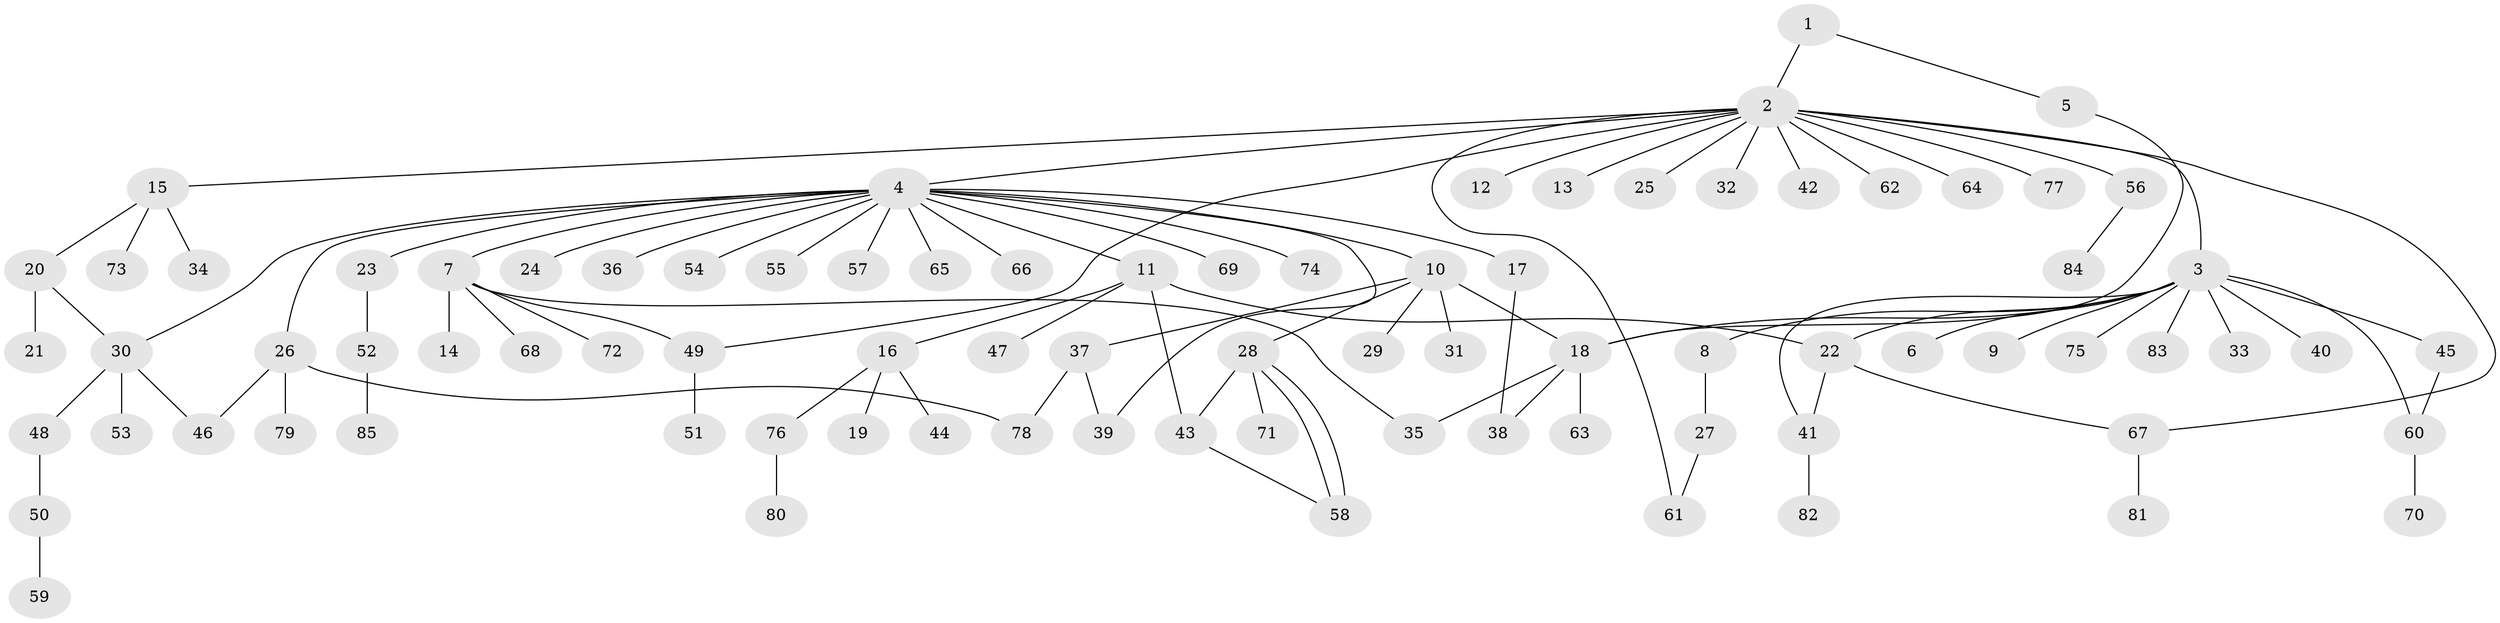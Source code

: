// coarse degree distribution, {16: 0.01694915254237288, 17: 0.01694915254237288, 22: 0.01694915254237288, 2: 0.23728813559322035, 1: 0.6101694915254238, 6: 0.01694915254237288, 5: 0.01694915254237288, 3: 0.06779661016949153}
// Generated by graph-tools (version 1.1) at 2025/18/03/04/25 18:18:03]
// undirected, 85 vertices, 101 edges
graph export_dot {
graph [start="1"]
  node [color=gray90,style=filled];
  1;
  2;
  3;
  4;
  5;
  6;
  7;
  8;
  9;
  10;
  11;
  12;
  13;
  14;
  15;
  16;
  17;
  18;
  19;
  20;
  21;
  22;
  23;
  24;
  25;
  26;
  27;
  28;
  29;
  30;
  31;
  32;
  33;
  34;
  35;
  36;
  37;
  38;
  39;
  40;
  41;
  42;
  43;
  44;
  45;
  46;
  47;
  48;
  49;
  50;
  51;
  52;
  53;
  54;
  55;
  56;
  57;
  58;
  59;
  60;
  61;
  62;
  63;
  64;
  65;
  66;
  67;
  68;
  69;
  70;
  71;
  72;
  73;
  74;
  75;
  76;
  77;
  78;
  79;
  80;
  81;
  82;
  83;
  84;
  85;
  1 -- 2;
  1 -- 5;
  2 -- 3;
  2 -- 4;
  2 -- 12;
  2 -- 13;
  2 -- 15;
  2 -- 25;
  2 -- 32;
  2 -- 42;
  2 -- 49;
  2 -- 56;
  2 -- 61;
  2 -- 62;
  2 -- 64;
  2 -- 67;
  2 -- 77;
  3 -- 6;
  3 -- 8;
  3 -- 9;
  3 -- 18;
  3 -- 22;
  3 -- 33;
  3 -- 40;
  3 -- 41;
  3 -- 45;
  3 -- 60;
  3 -- 75;
  3 -- 83;
  4 -- 7;
  4 -- 10;
  4 -- 11;
  4 -- 17;
  4 -- 23;
  4 -- 24;
  4 -- 26;
  4 -- 30;
  4 -- 36;
  4 -- 39;
  4 -- 54;
  4 -- 55;
  4 -- 57;
  4 -- 65;
  4 -- 66;
  4 -- 69;
  4 -- 74;
  5 -- 18;
  7 -- 14;
  7 -- 35;
  7 -- 49;
  7 -- 68;
  7 -- 72;
  8 -- 27;
  10 -- 18;
  10 -- 28;
  10 -- 29;
  10 -- 31;
  10 -- 37;
  11 -- 16;
  11 -- 22;
  11 -- 43;
  11 -- 47;
  15 -- 20;
  15 -- 34;
  15 -- 73;
  16 -- 19;
  16 -- 44;
  16 -- 76;
  17 -- 38;
  18 -- 35;
  18 -- 38;
  18 -- 63;
  20 -- 21;
  20 -- 30;
  22 -- 41;
  22 -- 67;
  23 -- 52;
  26 -- 46;
  26 -- 78;
  26 -- 79;
  27 -- 61;
  28 -- 43;
  28 -- 58;
  28 -- 58;
  28 -- 71;
  30 -- 46;
  30 -- 48;
  30 -- 53;
  37 -- 39;
  37 -- 78;
  41 -- 82;
  43 -- 58;
  45 -- 60;
  48 -- 50;
  49 -- 51;
  50 -- 59;
  52 -- 85;
  56 -- 84;
  60 -- 70;
  67 -- 81;
  76 -- 80;
}
